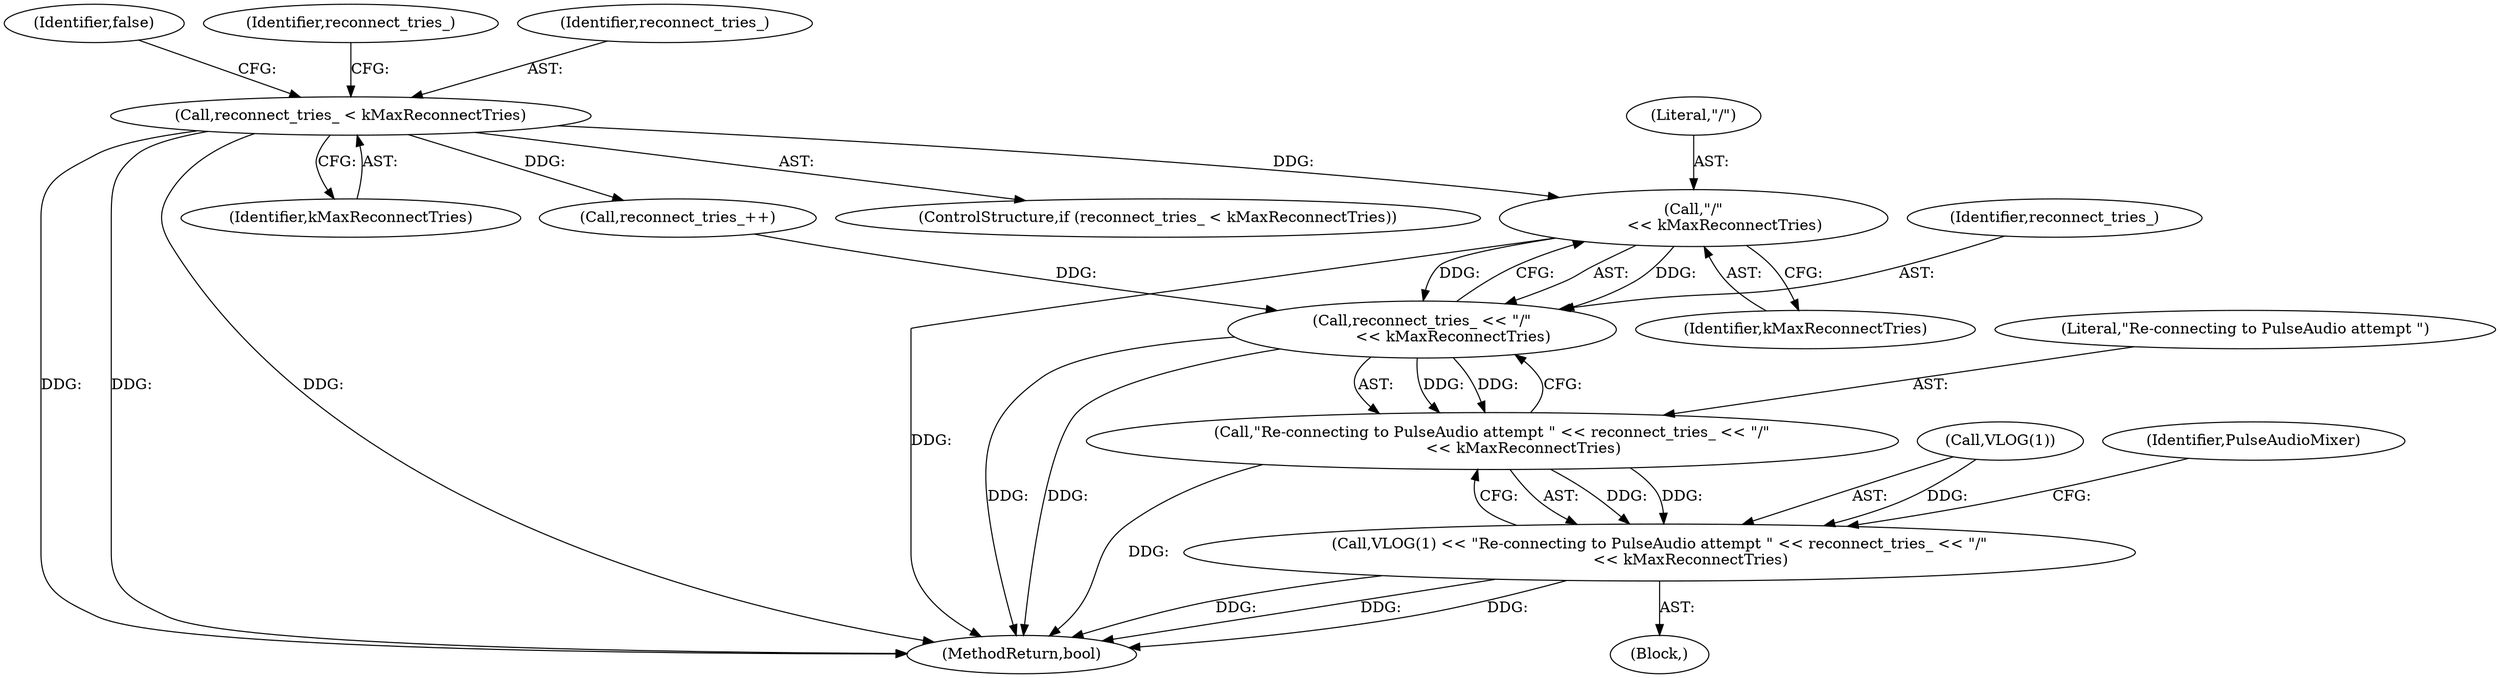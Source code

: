 digraph "1_Chrome_51dfe5e3b332bcea02fb4d4c7493ae841106dd9b_5@API" {
"1000152" [label="(Call,\"/\"\n             << kMaxReconnectTries)"];
"1000139" [label="(Call,reconnect_tries_ < kMaxReconnectTries)"];
"1000150" [label="(Call,reconnect_tries_ << \"/\"\n             << kMaxReconnectTries)"];
"1000148" [label="(Call,\"Re-connecting to PulseAudio attempt \" << reconnect_tries_ << \"/\"\n             << kMaxReconnectTries)"];
"1000145" [label="(Call,VLOG(1) << \"Re-connecting to PulseAudio attempt \" << reconnect_tries_ << \"/\"\n             << kMaxReconnectTries)"];
"1000151" [label="(Identifier,reconnect_tries_)"];
"1000150" [label="(Call,reconnect_tries_ << \"/\"\n             << kMaxReconnectTries)"];
"1000154" [label="(Identifier,kMaxReconnectTries)"];
"1000146" [label="(Call,VLOG(1))"];
"1000139" [label="(Call,reconnect_tries_ < kMaxReconnectTries)"];
"1000138" [label="(ControlStructure,if (reconnect_tries_ < kMaxReconnectTries))"];
"1000145" [label="(Call,VLOG(1) << \"Re-connecting to PulseAudio attempt \" << reconnect_tries_ << \"/\"\n             << kMaxReconnectTries)"];
"1000157" [label="(Identifier,PulseAudioMixer)"];
"1000153" [label="(Literal,\"/\")"];
"1000175" [label="(MethodReturn,bool)"];
"1000148" [label="(Call,\"Re-connecting to PulseAudio attempt \" << reconnect_tries_ << \"/\"\n             << kMaxReconnectTries)"];
"1000174" [label="(Identifier,false)"];
"1000141" [label="(Identifier,kMaxReconnectTries)"];
"1000144" [label="(Identifier,reconnect_tries_)"];
"1000140" [label="(Identifier,reconnect_tries_)"];
"1000142" [label="(Block,)"];
"1000152" [label="(Call,\"/\"\n             << kMaxReconnectTries)"];
"1000143" [label="(Call,reconnect_tries_++)"];
"1000149" [label="(Literal,\"Re-connecting to PulseAudio attempt \")"];
"1000152" -> "1000150"  [label="AST: "];
"1000152" -> "1000154"  [label="CFG: "];
"1000153" -> "1000152"  [label="AST: "];
"1000154" -> "1000152"  [label="AST: "];
"1000150" -> "1000152"  [label="CFG: "];
"1000152" -> "1000175"  [label="DDG: "];
"1000152" -> "1000150"  [label="DDG: "];
"1000152" -> "1000150"  [label="DDG: "];
"1000139" -> "1000152"  [label="DDG: "];
"1000139" -> "1000138"  [label="AST: "];
"1000139" -> "1000141"  [label="CFG: "];
"1000140" -> "1000139"  [label="AST: "];
"1000141" -> "1000139"  [label="AST: "];
"1000144" -> "1000139"  [label="CFG: "];
"1000174" -> "1000139"  [label="CFG: "];
"1000139" -> "1000175"  [label="DDG: "];
"1000139" -> "1000175"  [label="DDG: "];
"1000139" -> "1000175"  [label="DDG: "];
"1000139" -> "1000143"  [label="DDG: "];
"1000150" -> "1000148"  [label="AST: "];
"1000151" -> "1000150"  [label="AST: "];
"1000148" -> "1000150"  [label="CFG: "];
"1000150" -> "1000175"  [label="DDG: "];
"1000150" -> "1000175"  [label="DDG: "];
"1000150" -> "1000148"  [label="DDG: "];
"1000150" -> "1000148"  [label="DDG: "];
"1000143" -> "1000150"  [label="DDG: "];
"1000148" -> "1000145"  [label="AST: "];
"1000149" -> "1000148"  [label="AST: "];
"1000145" -> "1000148"  [label="CFG: "];
"1000148" -> "1000175"  [label="DDG: "];
"1000148" -> "1000145"  [label="DDG: "];
"1000148" -> "1000145"  [label="DDG: "];
"1000145" -> "1000142"  [label="AST: "];
"1000146" -> "1000145"  [label="AST: "];
"1000157" -> "1000145"  [label="CFG: "];
"1000145" -> "1000175"  [label="DDG: "];
"1000145" -> "1000175"  [label="DDG: "];
"1000145" -> "1000175"  [label="DDG: "];
"1000146" -> "1000145"  [label="DDG: "];
}
